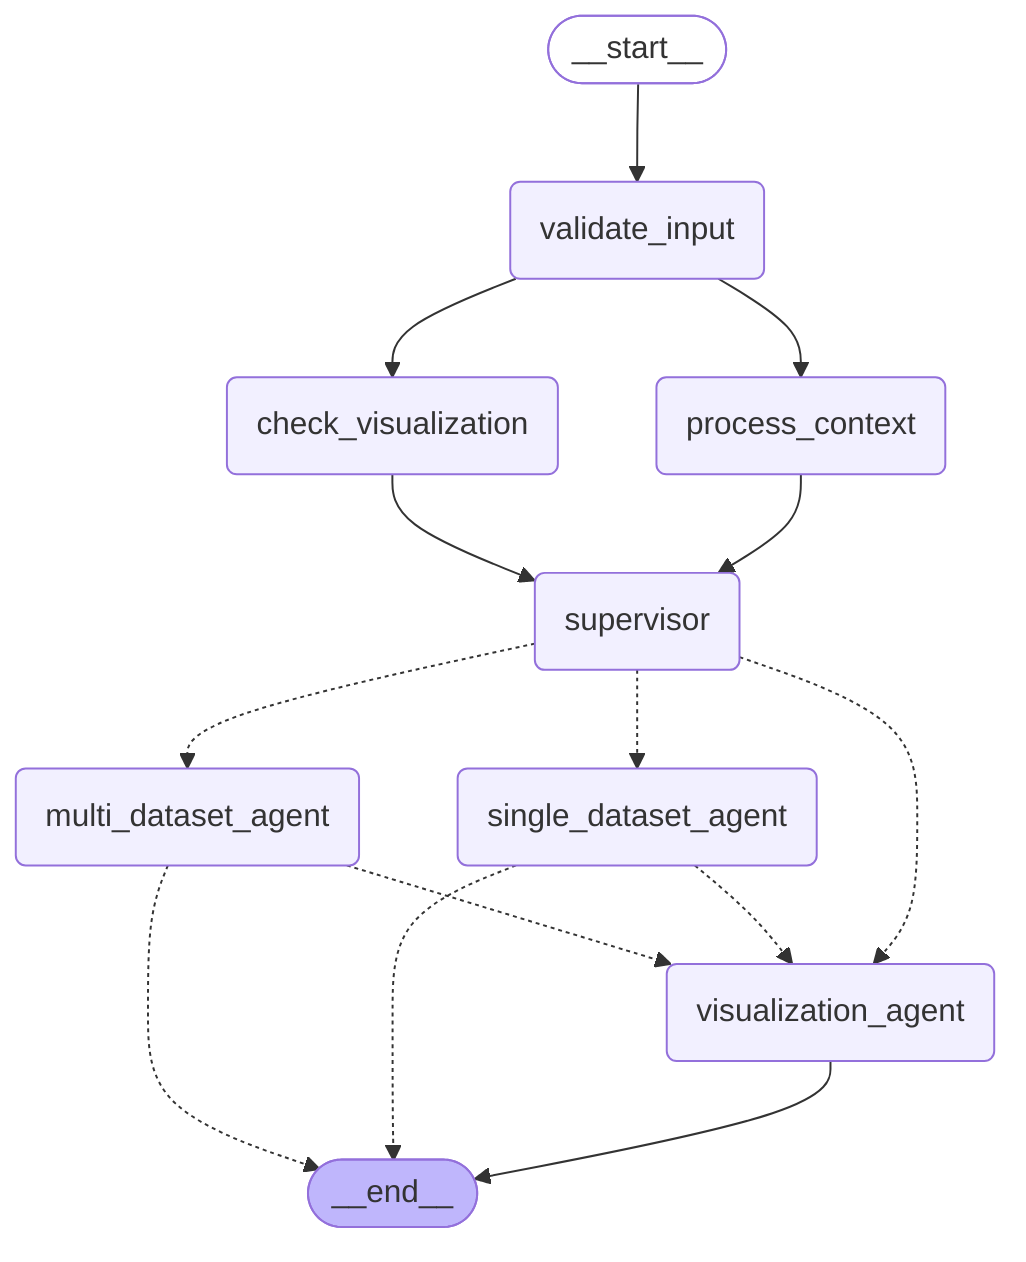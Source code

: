 ---
config:
  flowchart:
    curve: basis
---
graph TD;
	__start__([<p>__start__</p>]):::first
	validate_input(validate_input)
	process_context(process_context)
	supervisor(supervisor)
	multi_dataset_agent(multi_dataset_agent)
	single_dataset_agent(single_dataset_agent)
	visualization_agent(visualization_agent)
	check_visualization(check_visualization)
	__end__([<p>__end__</p>]):::last
	__start__ --> validate_input;
	check_visualization --> supervisor;
	multi_dataset_agent -.-> __end__;
	multi_dataset_agent -.-> visualization_agent;
	process_context --> supervisor;
	single_dataset_agent -.-> __end__;
	single_dataset_agent -.-> visualization_agent;
	supervisor -.-> multi_dataset_agent;
	supervisor -.-> single_dataset_agent;
	supervisor -.-> visualization_agent;
	validate_input --> check_visualization;
	validate_input --> process_context;
	visualization_agent --> __end__;
	classDef default fill:#f2f0ff,line-height:1.2
	classDef first fill-opacity:0
	classDef last fill:#bfb6fc